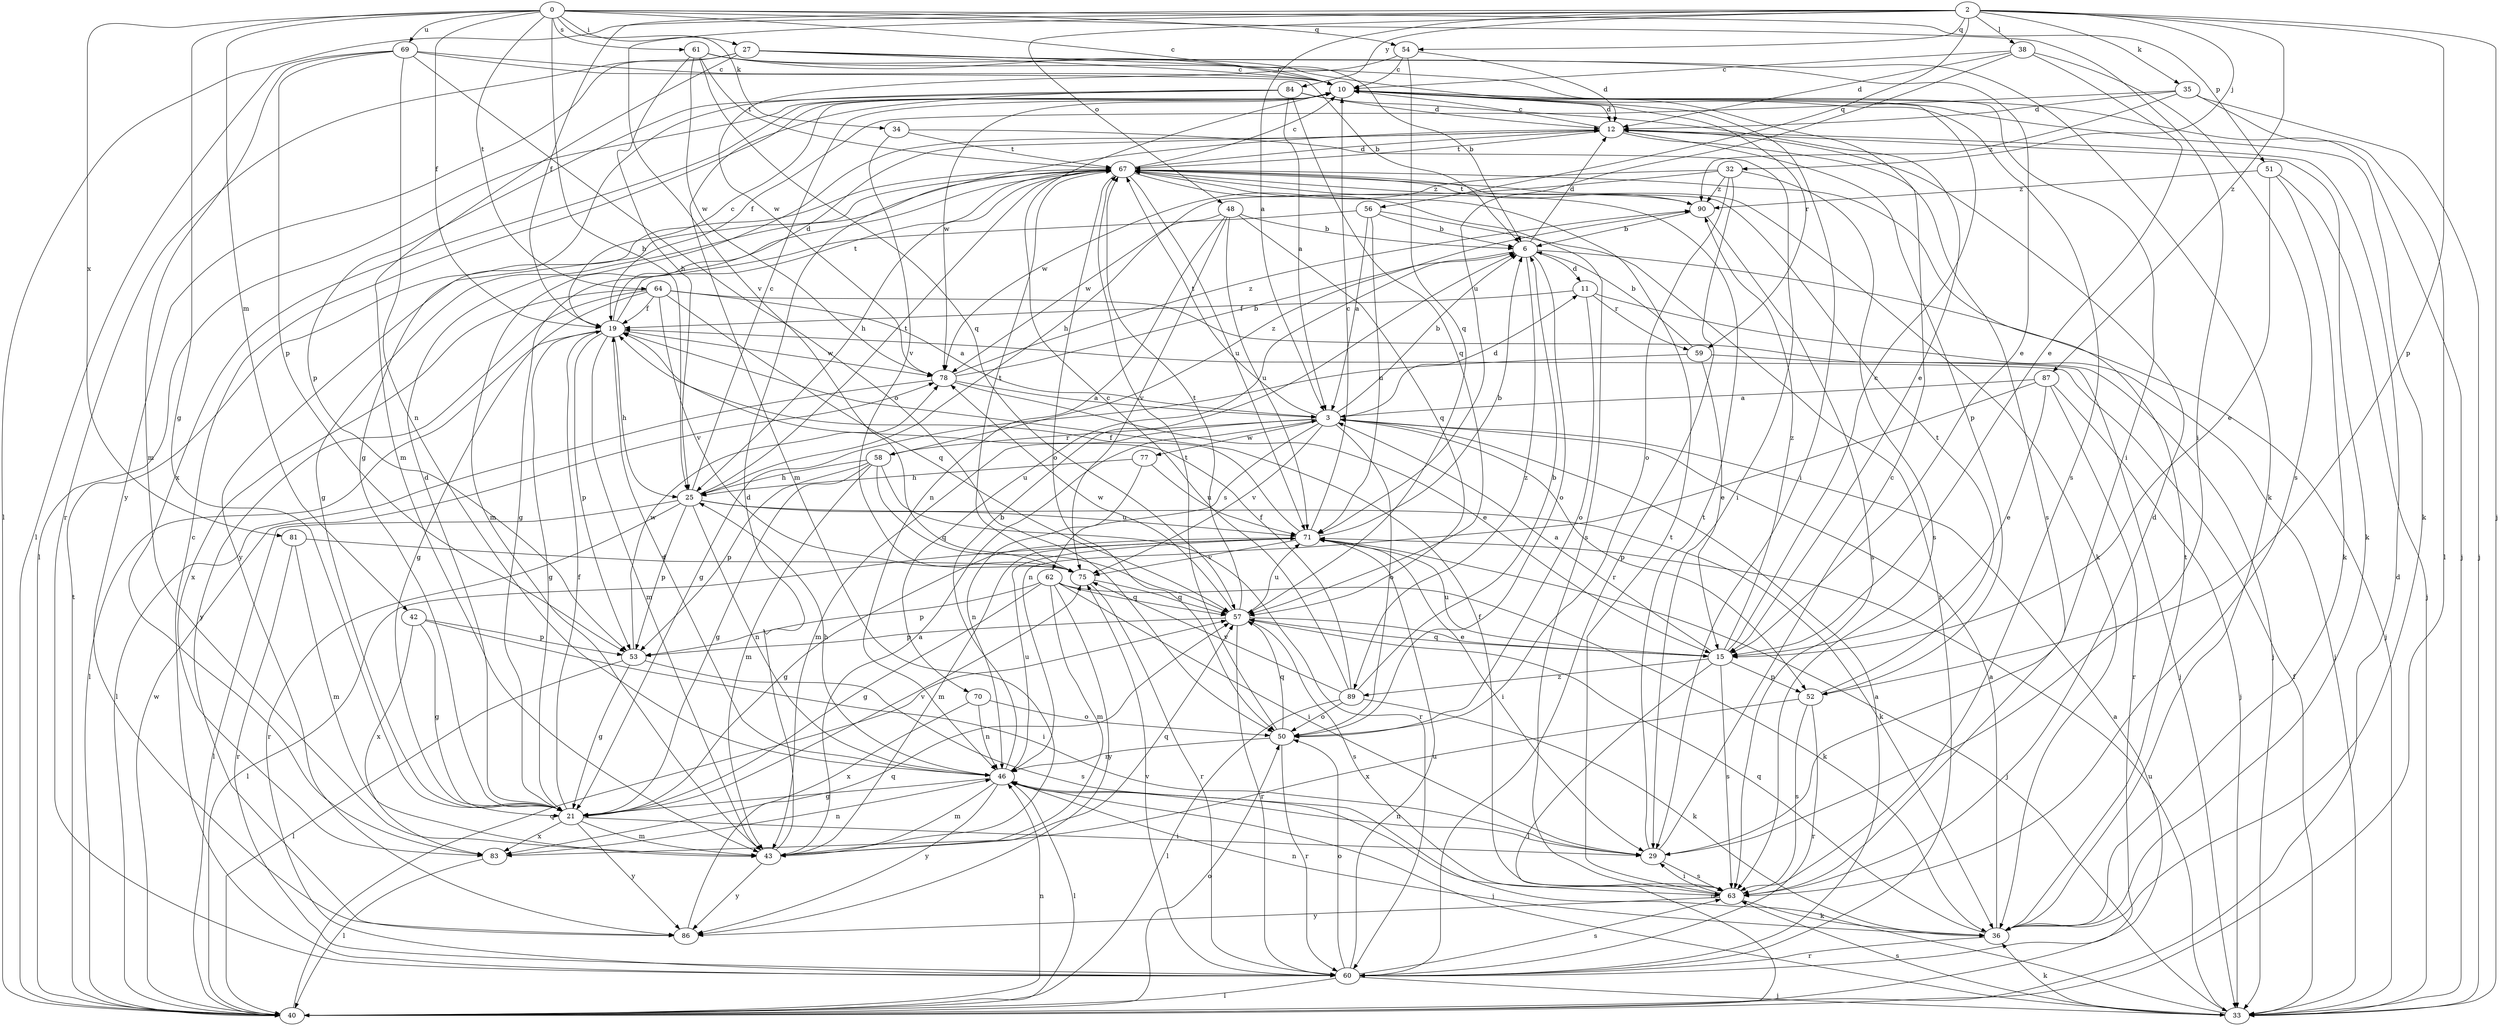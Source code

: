 strict digraph  {
0;
2;
3;
6;
10;
11;
12;
15;
19;
21;
25;
27;
29;
32;
33;
34;
35;
36;
38;
40;
42;
43;
46;
48;
50;
51;
52;
53;
54;
56;
57;
58;
59;
60;
61;
62;
63;
64;
67;
69;
70;
71;
75;
77;
78;
81;
83;
84;
86;
87;
89;
90;
0 -> 10  [label=c];
0 -> 19  [label=f];
0 -> 21  [label=g];
0 -> 25  [label=h];
0 -> 27  [label=i];
0 -> 29  [label=i];
0 -> 34  [label=k];
0 -> 42  [label=m];
0 -> 51  [label=p];
0 -> 54  [label=q];
0 -> 61  [label=s];
0 -> 64  [label=t];
0 -> 69  [label=u];
0 -> 81  [label=x];
2 -> 3  [label=a];
2 -> 19  [label=f];
2 -> 32  [label=j];
2 -> 33  [label=j];
2 -> 35  [label=k];
2 -> 38  [label=l];
2 -> 40  [label=l];
2 -> 48  [label=o];
2 -> 52  [label=p];
2 -> 54  [label=q];
2 -> 56  [label=q];
2 -> 75  [label=v];
2 -> 84  [label=y];
2 -> 87  [label=z];
3 -> 6  [label=b];
3 -> 11  [label=d];
3 -> 43  [label=m];
3 -> 50  [label=o];
3 -> 52  [label=p];
3 -> 58  [label=r];
3 -> 62  [label=s];
3 -> 67  [label=t];
3 -> 75  [label=v];
3 -> 77  [label=w];
6 -> 11  [label=d];
6 -> 12  [label=d];
6 -> 33  [label=j];
6 -> 50  [label=o];
6 -> 70  [label=u];
6 -> 89  [label=z];
10 -> 12  [label=d];
10 -> 29  [label=i];
10 -> 33  [label=j];
10 -> 36  [label=k];
10 -> 40  [label=l];
10 -> 59  [label=r];
10 -> 78  [label=w];
10 -> 83  [label=x];
11 -> 19  [label=f];
11 -> 33  [label=j];
11 -> 50  [label=o];
11 -> 59  [label=r];
12 -> 10  [label=c];
12 -> 36  [label=k];
12 -> 52  [label=p];
12 -> 63  [label=s];
12 -> 67  [label=t];
15 -> 3  [label=a];
15 -> 10  [label=c];
15 -> 40  [label=l];
15 -> 52  [label=p];
15 -> 57  [label=q];
15 -> 63  [label=s];
15 -> 71  [label=u];
15 -> 89  [label=z];
15 -> 90  [label=z];
19 -> 10  [label=c];
19 -> 12  [label=d];
19 -> 21  [label=g];
19 -> 25  [label=h];
19 -> 40  [label=l];
19 -> 43  [label=m];
19 -> 53  [label=p];
19 -> 67  [label=t];
19 -> 78  [label=w];
21 -> 12  [label=d];
21 -> 19  [label=f];
21 -> 29  [label=i];
21 -> 43  [label=m];
21 -> 75  [label=v];
21 -> 83  [label=x];
21 -> 86  [label=y];
25 -> 10  [label=c];
25 -> 36  [label=k];
25 -> 40  [label=l];
25 -> 46  [label=n];
25 -> 53  [label=p];
25 -> 60  [label=r];
25 -> 67  [label=t];
25 -> 71  [label=u];
27 -> 6  [label=b];
27 -> 10  [label=c];
27 -> 15  [label=e];
27 -> 36  [label=k];
27 -> 43  [label=m];
27 -> 60  [label=r];
27 -> 86  [label=y];
29 -> 10  [label=c];
29 -> 46  [label=n];
29 -> 63  [label=s];
29 -> 67  [label=t];
32 -> 25  [label=h];
32 -> 50  [label=o];
32 -> 60  [label=r];
32 -> 63  [label=s];
32 -> 78  [label=w];
32 -> 90  [label=z];
33 -> 19  [label=f];
33 -> 36  [label=k];
33 -> 46  [label=n];
33 -> 63  [label=s];
33 -> 71  [label=u];
34 -> 29  [label=i];
34 -> 67  [label=t];
34 -> 75  [label=v];
35 -> 12  [label=d];
35 -> 19  [label=f];
35 -> 33  [label=j];
35 -> 40  [label=l];
35 -> 90  [label=z];
36 -> 3  [label=a];
36 -> 46  [label=n];
36 -> 57  [label=q];
36 -> 60  [label=r];
36 -> 67  [label=t];
38 -> 10  [label=c];
38 -> 12  [label=d];
38 -> 15  [label=e];
38 -> 63  [label=s];
38 -> 71  [label=u];
40 -> 3  [label=a];
40 -> 12  [label=d];
40 -> 46  [label=n];
40 -> 50  [label=o];
40 -> 57  [label=q];
40 -> 67  [label=t];
40 -> 78  [label=w];
42 -> 21  [label=g];
42 -> 29  [label=i];
42 -> 53  [label=p];
42 -> 83  [label=x];
43 -> 3  [label=a];
43 -> 12  [label=d];
43 -> 57  [label=q];
43 -> 86  [label=y];
46 -> 6  [label=b];
46 -> 19  [label=f];
46 -> 21  [label=g];
46 -> 25  [label=h];
46 -> 33  [label=j];
46 -> 40  [label=l];
46 -> 43  [label=m];
46 -> 71  [label=u];
46 -> 86  [label=y];
48 -> 6  [label=b];
48 -> 46  [label=n];
48 -> 57  [label=q];
48 -> 71  [label=u];
48 -> 75  [label=v];
48 -> 78  [label=w];
50 -> 46  [label=n];
50 -> 57  [label=q];
50 -> 60  [label=r];
50 -> 67  [label=t];
51 -> 15  [label=e];
51 -> 33  [label=j];
51 -> 36  [label=k];
51 -> 90  [label=z];
52 -> 60  [label=r];
52 -> 63  [label=s];
52 -> 67  [label=t];
52 -> 83  [label=x];
53 -> 21  [label=g];
53 -> 40  [label=l];
53 -> 63  [label=s];
53 -> 78  [label=w];
54 -> 10  [label=c];
54 -> 12  [label=d];
54 -> 57  [label=q];
54 -> 78  [label=w];
56 -> 3  [label=a];
56 -> 6  [label=b];
56 -> 21  [label=g];
56 -> 60  [label=r];
56 -> 71  [label=u];
57 -> 15  [label=e];
57 -> 53  [label=p];
57 -> 60  [label=r];
57 -> 63  [label=s];
57 -> 67  [label=t];
57 -> 71  [label=u];
57 -> 78  [label=w];
58 -> 21  [label=g];
58 -> 25  [label=h];
58 -> 43  [label=m];
58 -> 53  [label=p];
58 -> 57  [label=q];
58 -> 60  [label=r];
58 -> 90  [label=z];
59 -> 6  [label=b];
59 -> 15  [label=e];
59 -> 21  [label=g];
59 -> 33  [label=j];
60 -> 3  [label=a];
60 -> 10  [label=c];
60 -> 33  [label=j];
60 -> 40  [label=l];
60 -> 50  [label=o];
60 -> 63  [label=s];
60 -> 71  [label=u];
60 -> 75  [label=v];
61 -> 10  [label=c];
61 -> 25  [label=h];
61 -> 29  [label=i];
61 -> 57  [label=q];
61 -> 63  [label=s];
61 -> 67  [label=t];
61 -> 78  [label=w];
62 -> 21  [label=g];
62 -> 29  [label=i];
62 -> 36  [label=k];
62 -> 43  [label=m];
62 -> 53  [label=p];
62 -> 57  [label=q];
62 -> 86  [label=y];
63 -> 12  [label=d];
63 -> 19  [label=f];
63 -> 29  [label=i];
63 -> 36  [label=k];
63 -> 67  [label=t];
63 -> 86  [label=y];
64 -> 3  [label=a];
64 -> 19  [label=f];
64 -> 21  [label=g];
64 -> 33  [label=j];
64 -> 57  [label=q];
64 -> 75  [label=v];
64 -> 83  [label=x];
64 -> 86  [label=y];
67 -> 10  [label=c];
67 -> 12  [label=d];
67 -> 21  [label=g];
67 -> 25  [label=h];
67 -> 36  [label=k];
67 -> 43  [label=m];
67 -> 50  [label=o];
67 -> 63  [label=s];
67 -> 71  [label=u];
67 -> 86  [label=y];
67 -> 90  [label=z];
69 -> 6  [label=b];
69 -> 10  [label=c];
69 -> 40  [label=l];
69 -> 43  [label=m];
69 -> 46  [label=n];
69 -> 50  [label=o];
69 -> 53  [label=p];
70 -> 46  [label=n];
70 -> 50  [label=o];
70 -> 83  [label=x];
71 -> 6  [label=b];
71 -> 10  [label=c];
71 -> 19  [label=f];
71 -> 21  [label=g];
71 -> 29  [label=i];
71 -> 33  [label=j];
71 -> 40  [label=l];
71 -> 43  [label=m];
71 -> 75  [label=v];
75 -> 57  [label=q];
75 -> 60  [label=r];
75 -> 67  [label=t];
77 -> 25  [label=h];
77 -> 46  [label=n];
77 -> 71  [label=u];
78 -> 3  [label=a];
78 -> 6  [label=b];
78 -> 15  [label=e];
78 -> 40  [label=l];
78 -> 90  [label=z];
81 -> 43  [label=m];
81 -> 60  [label=r];
81 -> 75  [label=v];
83 -> 40  [label=l];
83 -> 46  [label=n];
84 -> 3  [label=a];
84 -> 12  [label=d];
84 -> 15  [label=e];
84 -> 21  [label=g];
84 -> 43  [label=m];
84 -> 53  [label=p];
84 -> 57  [label=q];
86 -> 57  [label=q];
87 -> 3  [label=a];
87 -> 15  [label=e];
87 -> 33  [label=j];
87 -> 46  [label=n];
87 -> 60  [label=r];
89 -> 6  [label=b];
89 -> 10  [label=c];
89 -> 19  [label=f];
89 -> 36  [label=k];
89 -> 40  [label=l];
89 -> 50  [label=o];
89 -> 75  [label=v];
90 -> 6  [label=b];
90 -> 63  [label=s];
90 -> 67  [label=t];
}
